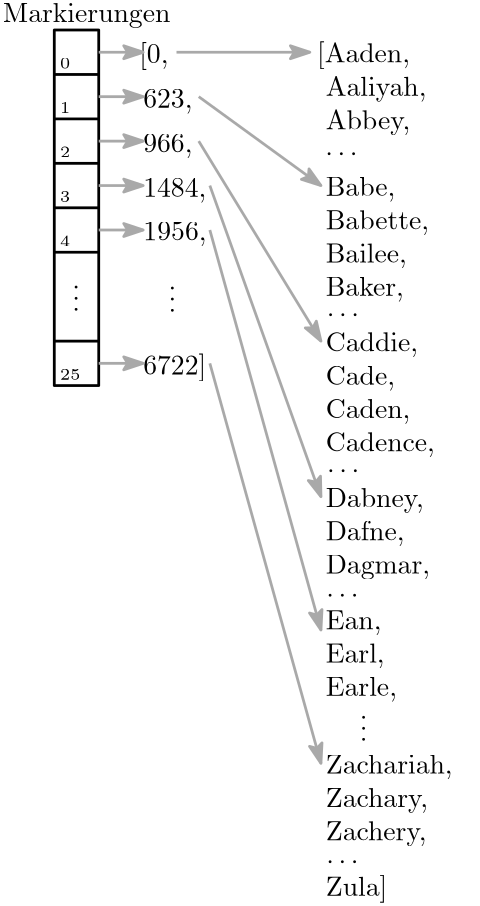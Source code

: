 <?xml version="1.0"?>
<!DOCTYPE ipe SYSTEM "ipe.dtd">
<ipe version="70212" creator="Ipe 7.2.13">
<info created="D:20210624132900" modified="D:20210624145423"/>
<ipestyle name="basic">
<symbol name="arrow/arc(spx)">
<path stroke="sym-stroke" fill="sym-stroke" pen="sym-pen">
0 0 m
-1 0.333 l
-1 -0.333 l
h
</path>
</symbol>
<symbol name="arrow/farc(spx)">
<path stroke="sym-stroke" fill="white" pen="sym-pen">
0 0 m
-1 0.333 l
-1 -0.333 l
h
</path>
</symbol>
<symbol name="arrow/ptarc(spx)">
<path stroke="sym-stroke" fill="sym-stroke" pen="sym-pen">
0 0 m
-1 0.333 l
-0.8 0 l
-1 -0.333 l
h
</path>
</symbol>
<symbol name="arrow/fptarc(spx)">
<path stroke="sym-stroke" fill="white" pen="sym-pen">
0 0 m
-1 0.333 l
-0.8 0 l
-1 -0.333 l
h
</path>
</symbol>
<symbol name="mark/circle(sx)" transformations="translations">
<path fill="sym-stroke">
0.6 0 0 0.6 0 0 e
0.4 0 0 0.4 0 0 e
</path>
</symbol>
<symbol name="mark/disk(sx)" transformations="translations">
<path fill="sym-stroke">
0.6 0 0 0.6 0 0 e
</path>
</symbol>
<symbol name="mark/fdisk(sfx)" transformations="translations">
<group>
<path fill="sym-fill">
0.5 0 0 0.5 0 0 e
</path>
<path fill="sym-stroke" fillrule="eofill">
0.6 0 0 0.6 0 0 e
0.4 0 0 0.4 0 0 e
</path>
</group>
</symbol>
<symbol name="mark/box(sx)" transformations="translations">
<path fill="sym-stroke" fillrule="eofill">
-0.6 -0.6 m
0.6 -0.6 l
0.6 0.6 l
-0.6 0.6 l
h
-0.4 -0.4 m
0.4 -0.4 l
0.4 0.4 l
-0.4 0.4 l
h
</path>
</symbol>
<symbol name="mark/square(sx)" transformations="translations">
<path fill="sym-stroke">
-0.6 -0.6 m
0.6 -0.6 l
0.6 0.6 l
-0.6 0.6 l
h
</path>
</symbol>
<symbol name="mark/fsquare(sfx)" transformations="translations">
<group>
<path fill="sym-fill">
-0.5 -0.5 m
0.5 -0.5 l
0.5 0.5 l
-0.5 0.5 l
h
</path>
<path fill="sym-stroke" fillrule="eofill">
-0.6 -0.6 m
0.6 -0.6 l
0.6 0.6 l
-0.6 0.6 l
h
-0.4 -0.4 m
0.4 -0.4 l
0.4 0.4 l
-0.4 0.4 l
h
</path>
</group>
</symbol>
<symbol name="mark/cross(sx)" transformations="translations">
<group>
<path fill="sym-stroke">
-0.43 -0.57 m
0.57 0.43 l
0.43 0.57 l
-0.57 -0.43 l
h
</path>
<path fill="sym-stroke">
-0.43 0.57 m
0.57 -0.43 l
0.43 -0.57 l
-0.57 0.43 l
h
</path>
</group>
</symbol>
<symbol name="arrow/fnormal(spx)">
<path stroke="sym-stroke" fill="white" pen="sym-pen">
0 0 m
-1 0.333 l
-1 -0.333 l
h
</path>
</symbol>
<symbol name="arrow/pointed(spx)">
<path stroke="sym-stroke" fill="sym-stroke" pen="sym-pen">
0 0 m
-1 0.333 l
-0.8 0 l
-1 -0.333 l
h
</path>
</symbol>
<symbol name="arrow/fpointed(spx)">
<path stroke="sym-stroke" fill="white" pen="sym-pen">
0 0 m
-1 0.333 l
-0.8 0 l
-1 -0.333 l
h
</path>
</symbol>
<symbol name="arrow/linear(spx)">
<path stroke="sym-stroke" pen="sym-pen">
-1 0.333 m
0 0 l
-1 -0.333 l
</path>
</symbol>
<symbol name="arrow/fdouble(spx)">
<path stroke="sym-stroke" fill="white" pen="sym-pen">
0 0 m
-1 0.333 l
-1 -0.333 l
h
-1 0 m
-2 0.333 l
-2 -0.333 l
h
</path>
</symbol>
<symbol name="arrow/double(spx)">
<path stroke="sym-stroke" fill="sym-stroke" pen="sym-pen">
0 0 m
-1 0.333 l
-1 -0.333 l
h
-1 0 m
-2 0.333 l
-2 -0.333 l
h
</path>
</symbol>
<pen name="heavier" value="0.8"/>
<pen name="fat" value="1.2"/>
<pen name="ultrafat" value="2"/>
<symbolsize name="large" value="5"/>
<symbolsize name="small" value="2"/>
<symbolsize name="tiny" value="1.1"/>
<arrowsize name="large" value="10"/>
<arrowsize name="small" value="5"/>
<arrowsize name="tiny" value="3"/>
<color name="sbblue" value="0.298 0.447 0.79"/>
<color name="sbgreen" value="0.333 0.658 0.407"/>
<color name="sborange" value="0.866 0.517 0.321"/>
<color name="sbred" value="0.768 0.305 0.321"/>
<color name="sbpurple" value="0.505 0.447 0.698"/>
<color name="red" value="1 0 0"/>
<color name="green" value="0 1 0"/>
<color name="blue" value="0 0 1"/>
<color name="yellow" value="1 1 0"/>
<color name="orange" value="1 0.647 0"/>
<color name="gold" value="1 0.843 0"/>
<color name="purple" value="0.627 0.125 0.941"/>
<color name="gray" value="0.745"/>
<color name="brown" value="0.647 0.165 0.165"/>
<color name="navy" value="0 0 0.502"/>
<color name="pink" value="1 0.753 0.796"/>
<color name="seagreen" value="0.18 0.545 0.341"/>
<color name="turquoise" value="0.251 0.878 0.816"/>
<color name="violet" value="0.933 0.51 0.933"/>
<color name="darkblue" value="0 0 0.545"/>
<color name="darkcyan" value="0 0.545 0.545"/>
<color name="darkgray" value="0.663"/>
<color name="verydarkgray" value="0.4"/>
<color name="darkgreen" value="0 0.392 0"/>
<color name="darkmagenta" value="0.545 0 0.545"/>
<color name="darkorange" value="1 0.549 0"/>
<color name="darkred" value="0.545 0 0"/>
<color name="lightblue" value="0.678 0.847 0.902"/>
<color name="lightcyan" value="0.878 1 1"/>
<color name="lightgray" value="0.827"/>
<color name="lightgreen" value="0.565 0.933 0.565"/>
<color name="lightyellow" value="1 1 0.878"/>
<dashstyle name="dashed" value="[4] 0"/>
<dashstyle name="dotted" value="[1 3] 0"/>
<dashstyle name="dash dotted" value="[4 2 1 2] 0"/>
<dashstyle name="dash dot dotted" value="[4 2 1 2 1 2] 0"/>
<textsize name="large" value="\large"/>
<textsize name="Large" value="\Large"/>
<textsize name="LARGE" value="\LARGE"/>
<textsize name="huge" value="\huge"/>
<textsize name="Huge" value="\Huge"/>
<textsize name="small" value="\small"/>
<textsize name="footnote" value="\footnotesize"/>
<textsize name="tiny" value="\tiny"/>
<textstyle name="center" begin="\begin{center}" end="\end{center}"/>
<textstyle name="itemize" begin="\begin{itemize}" end="\end{itemize}"/>
<textstyle name="item" begin="\begin{itemize}\item{}" end="\end{itemize}"/>
<gridsize name="4 pts" value="4"/>
<gridsize name="8 pts (~3 mm)" value="8"/>
<gridsize name="16 pts (~6 mm)" value="16"/>
<gridsize name="32 pts (~12 mm)" value="32"/>
<gridsize name="10 pts (~3.5 mm)" value="10"/>
<gridsize name="20 pts (~7 mm)" value="20"/>
<gridsize name="14 pts (~5 mm)" value="14"/>
<gridsize name="28 pts (~10 mm)" value="28"/>
<gridsize name="56 pts (~20 mm)" value="56"/>
<anglesize name="90 deg" value="90"/>
<anglesize name="60 deg" value="60"/>
<anglesize name="45 deg" value="45"/>
<anglesize name="30 deg" value="30"/>
<anglesize name="22.5 deg" value="22.5"/>
<opacity name="10%" value="0.1"/>
<opacity name="30%" value="0.3"/>
<opacity name="50%" value="0.5"/>
<opacity name="75%" value="0.75"/>
<tiling name="falling" angle="-60" step="4" width="1"/>
<tiling name="rising" angle="30" step="4" width="1"/>
</ipestyle>
<page>
<layer name="alpha"/>
<view layers="alpha" active="alpha"/>
<text layer="alpha" matrix="1 0 0 1 90.5674 8.41809" transformations="translations" pos="52 764" stroke="black" type="label" width="33.486" height="7.473" depth="2.49" valign="baseline">[Aaden,</text>
<text matrix="1 0 0 1 93.7167 24.3021" transformations="translations" pos="52 736" stroke="black" type="label" width="36.253" height="6.926" depth="1.93" valign="baseline">Aaliyah,</text>
<text matrix="1 0 0 1 89.7167 36.3021" transformations="translations" pos="56 712" stroke="black" type="label" width="30.441" height="6.926" depth="1.93" valign="baseline">Abbey,</text>
<text matrix="1 0 0 1 89.7167 52.3021" transformations="translations" pos="56 672" stroke="black" type="label" width="25.045" height="6.926" depth="1.93" valign="baseline">Babe,</text>
<text matrix="1 0 0 1 85.7167 68.3021" transformations="translations" pos="60 644" stroke="black" type="label" width="37.222" height="6.926" depth="1.93" valign="baseline">Babette,</text>
<text matrix="1 0 0 1 89.7167 80.3021" transformations="translations" pos="56 620" stroke="black" type="label" width="29.196" height="6.926" depth="1.93" valign="baseline">Bailee,</text>
<text matrix="1 0 0 1 81.7167 92.3021" transformations="translations" pos="64 596" stroke="black" type="label" width="28.117" height="6.926" depth="1.93" valign="baseline">Baker,</text>
<text matrix="1 0 0 1 85.7167 116.302" transformations="translations" pos="60 552" stroke="black" type="label" width="33.209" height="6.926" depth="1.93" valign="baseline">Caddie,</text>
<text matrix="1 0 0 1 73.7167 132.302" transformations="translations" pos="72 524" stroke="black" type="label" width="24.907" height="6.926" depth="1.93" valign="baseline">Cade,</text>
<text matrix="1 0 0 1 77.7167 152.302" transformations="translations" pos="68 492" stroke="black" type="label" width="30.441" height="6.926" depth="1.93" valign="baseline">Caden,</text>
<text matrix="1 0 0 1 77.7167 160.302" transformations="translations" pos="68 472" stroke="black" type="label" width="39.297" height="6.926" depth="1.93" valign="baseline">Cadence,</text>
<text matrix="1 0 0 1 69.7167 172.302" transformations="translations" pos="76 440" stroke="black" type="label" width="35.284" height="6.926" depth="1.93" valign="baseline">Dabney,</text>
<text matrix="1 0 0 1 57.7167 184.302" transformations="translations" pos="88 416" stroke="black" type="label" width="28.366" height="6.926" depth="1.93" valign="baseline">Dafne,</text>
<text matrix="1 0 0 1 81.7167 192.302" transformations="translations" pos="64 396" stroke="black" type="label" width="37.526" height="6.815" depth="1.93" valign="baseline">Dagmar,</text>
<text matrix="1 0 0 1 65.7167 208.302" transformations="translations" pos="80 360" stroke="black" type="label" width="20.064" height="6.815" depth="1.93" valign="baseline">Ean,</text>
<text matrix="1 0 0 1 65.7167 232.302" transformations="translations" pos="80 324" stroke="black" type="label" width="21.198" height="6.926" depth="1.93" valign="baseline">Earl,</text>
<text matrix="1 0 0 1 61.7167 240.302" transformations="translations" pos="84 304" stroke="black" type="label" width="25.626" height="6.926" depth="1.93" valign="baseline">Earle,</text>
<text matrix="1 0 0 1 61.7167 240.302" transformations="translations" pos="84 276" stroke="black" type="label" width="45.69" height="6.926" depth="1.93" valign="baseline">Zachariah,</text>
<text matrix="1 0 0 1 57.7167 248.302" transformations="translations" pos="88 256" stroke="black" type="label" width="36.834" height="6.926" depth="1.93" valign="baseline">Zachary,</text>
<text matrix="1 0 0 1 57.7167 260.302" transformations="translations" pos="88 232" stroke="black" type="label" width="36.281" height="6.926" depth="1.93" valign="baseline">Zachery,</text>
<text matrix="1 0 0 1 57.7167 276.302" transformations="translations" pos="88 196" stroke="black" type="label" width="22.139" height="7.473" depth="2.49" valign="baseline">Zula]</text>
<text matrix="1 0 0 1 93.528 -26.8489" transformations="translations" pos="52 764" stroke="black" type="label" width="11.623" height="4.428" depth="0" valign="baseline" style="math">\cdots</text>
<text matrix="1 0 0 1 94.1147 -84.8399" transformations="translations" pos="52 764" stroke="black" type="label" width="11.623" height="4.428" depth="0" valign="baseline" style="math">\cdots</text>
<text matrix="1 0 0 1 94.2007 -140.991" transformations="translations" pos="52 764" stroke="black" type="label" width="11.623" height="4.428" depth="0" valign="baseline" style="math">\cdots</text>
<text matrix="1 0 0 1 93.8687 -185.802" transformations="translations" pos="52 764" stroke="black" type="label" width="11.623" height="4.428" depth="0" valign="baseline" style="math">\cdots</text>
<text matrix="1 0 0 1 105.932 -235.909" transformations="translations" pos="52 764" stroke="black" type="label" width="2.767" height="14.999" depth="0" valign="baseline" style="math">\vdots</text>
<text matrix="1 0 0 1 93.8687 -281.802" transformations="translations" pos="52 764" stroke="black" type="label" width="11.623" height="4.428" depth="0" valign="baseline" style="math">\cdots</text>
<text matrix="1 0 0 1 -73.4407 -31.8875" transformations="translations" pos="152 804" stroke="black" type="label" width="10.516" height="7.473" depth="2.49" valign="baseline">[0,</text>
<text matrix="1 0 0 1 -44 0" transformations="translations" pos="124 756" stroke="black" type="label" width="17.711" height="6.428" depth="1.93" valign="baseline">623,</text>
<text matrix="1 0 0 1 -28 40" transformations="translations" pos="108 700" stroke="black" type="label" width="17.711" height="6.428" depth="1.93" valign="baseline">966,</text>
<text matrix="1 0 0 1 116 -24" transformations="translations" pos="84 660" stroke="black" type="label" width="0" height="0" depth="0" valign="baseline"></text>
<text matrix="1 0 0 1 -4 64" transformations="translations" pos="84 660" stroke="black" type="label" width="22.693" height="6.428" depth="1.93" valign="baseline">1484,</text>
<text matrix="1 0 0 1 -3.92779 84.2863" transformations="translations" pos="84 624" stroke="black" type="label" width="22.693" height="6.428" depth="1.93" valign="baseline">1956,</text>
<text matrix="1 0 0 1 -4 92" transformations="translations" pos="84 568" stroke="black" type="label" width="22.693" height="7.473" depth="2.49" valign="baseline">6722]</text>
<text matrix="1 0 0 1 37.1595 -81.385" transformations="translations" pos="52 764" stroke="black" type="label" width="2.767" height="14.999" depth="0" valign="baseline" style="math">\vdots</text>
<path stroke="black" pen="1">
48 784 m
48 656 l
64 656 l
64 784 l
h
</path>
<path stroke="black" pen="1">
48 768 m
64 768 l
</path>
<path stroke="black" pen="1">
48 752 m
64 752 l
</path>
<path stroke="black" pen="1">
48 736 m
64 736 l
</path>
<path stroke="black" pen="1">
48 720 m
64 720 l
</path>
<path stroke="black" pen="1">
48 704 m
64 704 l
</path>
<path stroke="black" pen="1">
48 672 m
64 672 l
</path>
<text matrix="1 0 0 1 2.46499 -81.0571" transformations="translations" pos="52 764" stroke="black" type="label" width="2.767" height="14.999" depth="0" valign="baseline" style="math">\vdots</text>
<text matrix="1 0 0 1 14.083 -17.8959" transformations="translations" pos="36 788" stroke="black" type="label" width="3.653" height="3.852" depth="0" valign="baseline" size="6">0</text>
<text matrix="1 0 0 1 14.083 -33.8959" transformations="translations" pos="36 788" stroke="black" type="label" width="3.653" height="3.852" depth="0" valign="baseline" size="6">1</text>
<text matrix="1 0 0 1 14.083 -49.8959" transformations="translations" pos="36 788" stroke="black" type="label" width="3.653" height="3.852" depth="0" valign="baseline" size="6">2</text>
<text matrix="1 0 0 1 14.083 -65.8959" transformations="translations" pos="36 788" stroke="black" type="label" width="3.653" height="3.852" depth="0" valign="baseline" size="6">3</text>
<text matrix="1 0 0 1 14.083 -81.8959" transformations="translations" pos="36 788" stroke="black" type="label" width="3.653" height="3.852" depth="0" valign="baseline" size="6">4</text>
<text matrix="1 0 0 1 14.083 -129.896" transformations="translations" pos="36 788" stroke="black" type="label" width="7.306" height="3.852" depth="0" valign="baseline" size="6">25</text>
<path matrix="1 0 0 1 0 -16" stroke="darkgray" pen="1" arrow="ptarc/normal">
64 792 m
80 792 l
</path>
<path matrix="1 0 0 1 0 -32" stroke="darkgray" pen="1" arrow="ptarc/normal">
64 792 m
80 792 l
</path>
<path matrix="1 0 0 1 0 -48" stroke="darkgray" pen="1" arrow="ptarc/normal">
64 792 m
80 792 l
</path>
<path matrix="1 0 0 1 0 -64" stroke="darkgray" pen="1" arrow="ptarc/normal">
64 792 m
80 792 l
</path>
<path matrix="1 0 0 1 0 -80" stroke="darkgray" pen="1" arrow="ptarc/normal">
64 792 m
80 792 l
</path>
<path matrix="1 0 0 1 0 -128" stroke="darkgray" pen="1" arrow="ptarc/normal">
64 792 m
80 792 l
</path>
<path stroke="darkgray" pen="1" arrow="ptarc/normal">
92 776 m
140 776 l
</path>
<path stroke="darkgray" pen="1" arrow="ptarc/normal">
100 760 m
144 728 l
</path>
<path stroke="darkgray" pen="1" arrow="ptarc/normal">
100 744 m
144 672 l
</path>
<path stroke="darkgray" pen="1" arrow="ptarc/normal">
104 728 m
144 616 l
</path>
<path stroke="darkgray" pen="1" arrow="ptarc/normal">
104 712 m
144 568 l
</path>
<path stroke="darkgray" pen="1" arrow="ptarc/normal">
104 664 m
144 520 l
</path>
<text matrix="1 0 0 1 -128.893 -33.9059" transformations="translations" pos="158.351 820.783" stroke="black" type="label" width="60.385" height="6.926" depth="1.93" valign="baseline">Markierungen</text>
</page>
</ipe>
